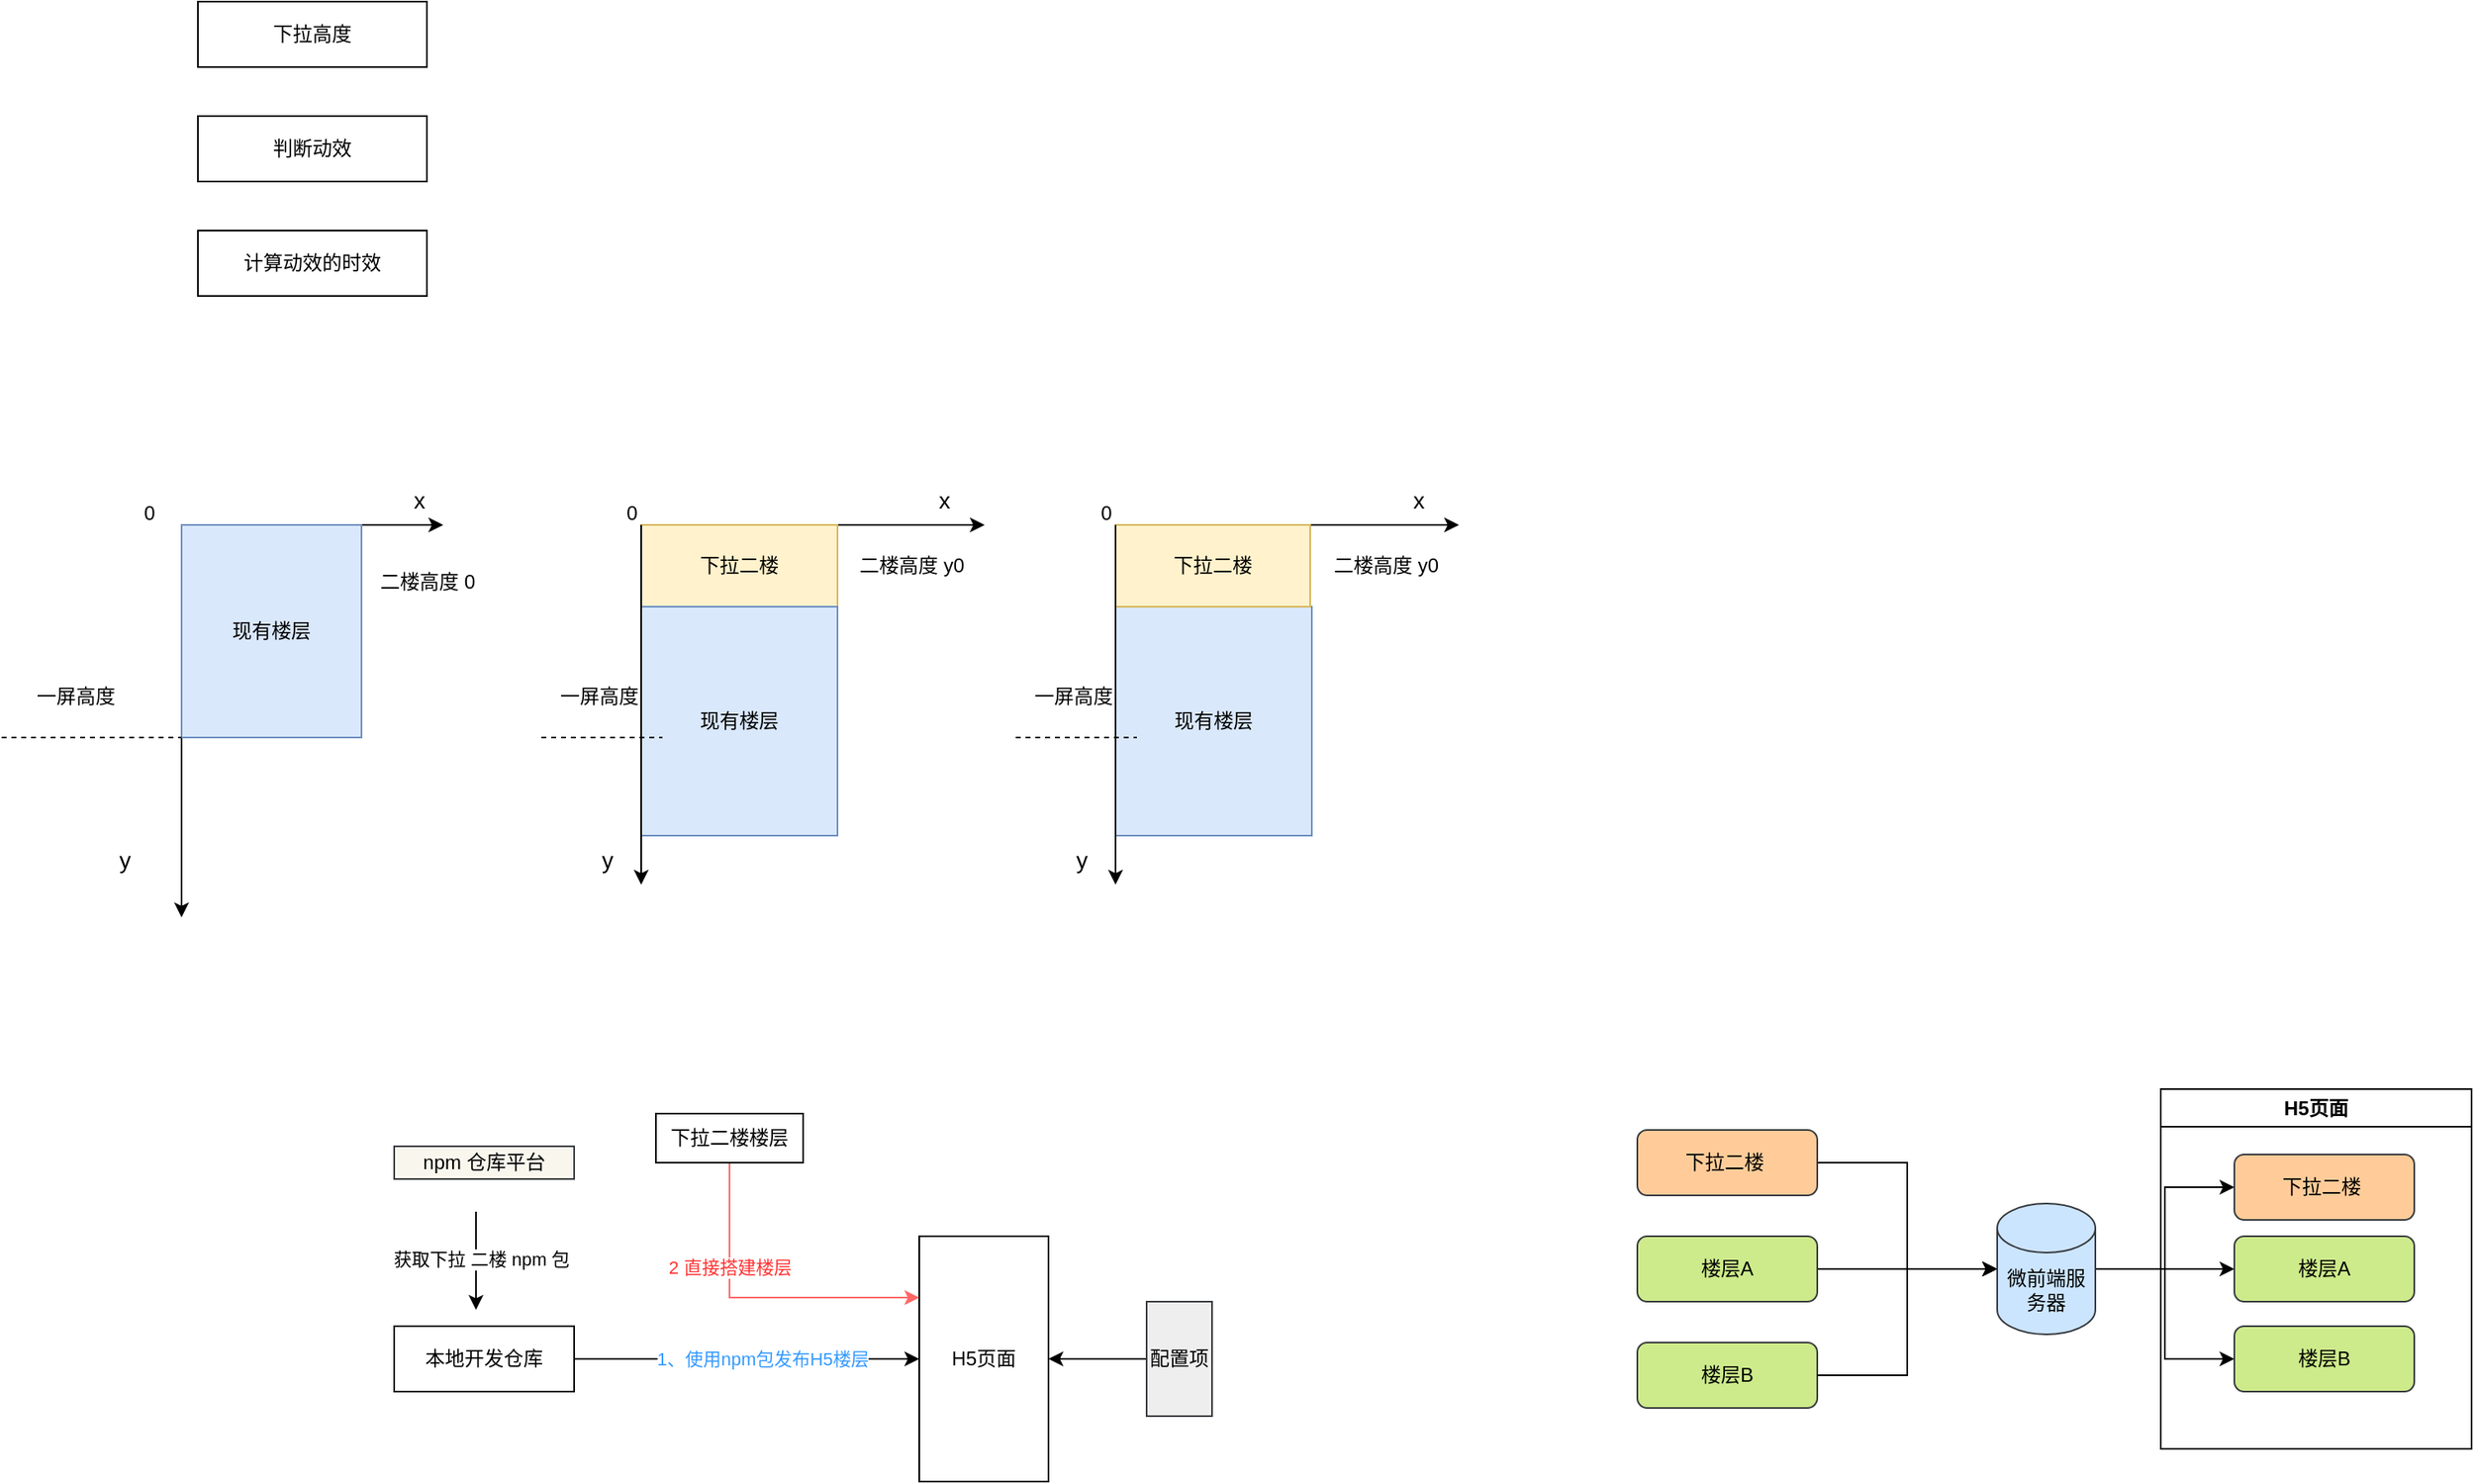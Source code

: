 <mxfile version="24.7.7">
  <diagram name="Page-1" id="_3CXrZuWxp9NNXqnvV0u">
    <mxGraphModel dx="1242" dy="785" grid="1" gridSize="10" guides="1" tooltips="1" connect="1" arrows="1" fold="1" page="1" pageScale="1" pageWidth="827" pageHeight="1169" math="0" shadow="0">
      <root>
        <mxCell id="0" />
        <mxCell id="1" parent="0" />
        <mxCell id="22lBglCoc17cfZs_OlAy-1" value="下拉高度" style="rounded=0;whiteSpace=wrap;html=1;" vertex="1" parent="1">
          <mxGeometry x="190" y="110" width="140" height="40" as="geometry" />
        </mxCell>
        <mxCell id="22lBglCoc17cfZs_OlAy-2" value="判断动效" style="rounded=0;whiteSpace=wrap;html=1;" vertex="1" parent="1">
          <mxGeometry x="190" y="180" width="140" height="40" as="geometry" />
        </mxCell>
        <mxCell id="22lBglCoc17cfZs_OlAy-3" value="计算动效的时效" style="rounded=0;whiteSpace=wrap;html=1;" vertex="1" parent="1">
          <mxGeometry x="190" y="250" width="140" height="40" as="geometry" />
        </mxCell>
        <mxCell id="22lBglCoc17cfZs_OlAy-4" value="" style="endArrow=classic;html=1;rounded=0;" edge="1" parent="1">
          <mxGeometry width="50" height="50" relative="1" as="geometry">
            <mxPoint x="180" y="430" as="sourcePoint" />
            <mxPoint x="340" y="430" as="targetPoint" />
          </mxGeometry>
        </mxCell>
        <mxCell id="22lBglCoc17cfZs_OlAy-6" value="" style="endArrow=classic;html=1;rounded=0;" edge="1" parent="1">
          <mxGeometry width="50" height="50" relative="1" as="geometry">
            <mxPoint x="180" y="430" as="sourcePoint" />
            <mxPoint x="180" y="670" as="targetPoint" />
          </mxGeometry>
        </mxCell>
        <mxCell id="22lBglCoc17cfZs_OlAy-8" value="&lt;font style=&quot;font-size: 14px;&quot;&gt;x&lt;/font&gt;" style="text;html=1;align=center;verticalAlign=middle;resizable=0;points=[];autosize=1;strokeColor=none;fillColor=none;" vertex="1" parent="1">
          <mxGeometry x="310" y="400" width="30" height="30" as="geometry" />
        </mxCell>
        <mxCell id="22lBglCoc17cfZs_OlAy-9" value="&lt;font style=&quot;font-size: 14px;&quot;&gt;y&lt;/font&gt;" style="text;html=1;align=center;verticalAlign=middle;resizable=0;points=[];autosize=1;strokeColor=none;fillColor=none;" vertex="1" parent="1">
          <mxGeometry x="130" y="620" width="30" height="30" as="geometry" />
        </mxCell>
        <mxCell id="22lBglCoc17cfZs_OlAy-12" value="二楼高度 0" style="text;html=1;align=center;verticalAlign=middle;resizable=0;points=[];autosize=1;strokeColor=none;fillColor=none;" vertex="1" parent="1">
          <mxGeometry x="290" y="450" width="80" height="30" as="geometry" />
        </mxCell>
        <mxCell id="22lBglCoc17cfZs_OlAy-13" value="" style="endArrow=classic;html=1;rounded=0;" edge="1" parent="1">
          <mxGeometry width="50" height="50" relative="1" as="geometry">
            <mxPoint x="461" y="430" as="sourcePoint" />
            <mxPoint x="671" y="430" as="targetPoint" />
          </mxGeometry>
        </mxCell>
        <mxCell id="22lBglCoc17cfZs_OlAy-15" value="现有楼层" style="rounded=0;whiteSpace=wrap;html=1;fillColor=#dae8fc;strokeColor=#6c8ebf;" vertex="1" parent="1">
          <mxGeometry x="180" y="430" width="110" height="130" as="geometry" />
        </mxCell>
        <mxCell id="22lBglCoc17cfZs_OlAy-16" value="&lt;font style=&quot;font-size: 14px;&quot;&gt;x&lt;/font&gt;" style="text;html=1;align=center;verticalAlign=middle;resizable=0;points=[];autosize=1;strokeColor=none;fillColor=none;" vertex="1" parent="1">
          <mxGeometry x="631" y="400" width="30" height="30" as="geometry" />
        </mxCell>
        <mxCell id="22lBglCoc17cfZs_OlAy-17" value="&lt;font style=&quot;font-size: 14px;&quot;&gt;y&lt;/font&gt;" style="text;html=1;align=center;verticalAlign=middle;resizable=0;points=[];autosize=1;strokeColor=none;fillColor=none;" vertex="1" parent="1">
          <mxGeometry x="425" y="620" width="30" height="30" as="geometry" />
        </mxCell>
        <mxCell id="22lBglCoc17cfZs_OlAy-19" value="二楼高度 y0" style="text;html=1;align=center;verticalAlign=middle;resizable=0;points=[];autosize=1;strokeColor=none;fillColor=none;" vertex="1" parent="1">
          <mxGeometry x="581" y="440" width="90" height="30" as="geometry" />
        </mxCell>
        <mxCell id="22lBglCoc17cfZs_OlAy-20" value="下拉二楼" style="rounded=0;whiteSpace=wrap;html=1;fillColor=#fff2cc;strokeColor=#d6b656;" vertex="1" parent="1">
          <mxGeometry x="461" y="430" width="120" height="50" as="geometry" />
        </mxCell>
        <mxCell id="22lBglCoc17cfZs_OlAy-21" value="现有楼层" style="rounded=0;whiteSpace=wrap;html=1;fillColor=#dae8fc;strokeColor=#6c8ebf;" vertex="1" parent="1">
          <mxGeometry x="461" y="480" width="120" height="140" as="geometry" />
        </mxCell>
        <mxCell id="22lBglCoc17cfZs_OlAy-22" value="" style="endArrow=none;dashed=1;html=1;rounded=0;" edge="1" parent="1">
          <mxGeometry width="50" height="50" relative="1" as="geometry">
            <mxPoint x="70" y="560" as="sourcePoint" />
            <mxPoint x="180" y="560" as="targetPoint" />
          </mxGeometry>
        </mxCell>
        <mxCell id="22lBglCoc17cfZs_OlAy-23" value="一屏高度" style="text;html=1;align=center;verticalAlign=middle;resizable=0;points=[];autosize=1;strokeColor=none;fillColor=none;" vertex="1" parent="1">
          <mxGeometry x="80" y="520" width="70" height="30" as="geometry" />
        </mxCell>
        <mxCell id="22lBglCoc17cfZs_OlAy-25" value="" style="endArrow=classic;html=1;rounded=0;" edge="1" parent="1">
          <mxGeometry width="50" height="50" relative="1" as="geometry">
            <mxPoint x="461" y="430" as="sourcePoint" />
            <mxPoint x="461" y="650" as="targetPoint" />
          </mxGeometry>
        </mxCell>
        <mxCell id="22lBglCoc17cfZs_OlAy-24" value="一屏高度" style="text;html=1;align=center;verticalAlign=middle;resizable=0;points=[];autosize=1;strokeColor=none;fillColor=none;" vertex="1" parent="1">
          <mxGeometry x="400" y="520" width="70" height="30" as="geometry" />
        </mxCell>
        <mxCell id="22lBglCoc17cfZs_OlAy-26" value="" style="endArrow=none;dashed=1;html=1;rounded=0;" edge="1" parent="1">
          <mxGeometry width="50" height="50" relative="1" as="geometry">
            <mxPoint x="400" y="560" as="sourcePoint" />
            <mxPoint x="474" y="560" as="targetPoint" />
          </mxGeometry>
        </mxCell>
        <mxCell id="22lBglCoc17cfZs_OlAy-29" value="0" style="text;html=1;align=center;verticalAlign=middle;resizable=0;points=[];autosize=1;strokeColor=none;fillColor=none;" vertex="1" parent="1">
          <mxGeometry x="145" y="408" width="30" height="30" as="geometry" />
        </mxCell>
        <mxCell id="22lBglCoc17cfZs_OlAy-30" value="0" style="text;html=1;align=center;verticalAlign=middle;resizable=0;points=[];autosize=1;strokeColor=none;fillColor=none;" vertex="1" parent="1">
          <mxGeometry x="440" y="408" width="30" height="30" as="geometry" />
        </mxCell>
        <mxCell id="22lBglCoc17cfZs_OlAy-31" value="" style="endArrow=classic;html=1;rounded=0;" edge="1" parent="1">
          <mxGeometry width="50" height="50" relative="1" as="geometry">
            <mxPoint x="751" y="430" as="sourcePoint" />
            <mxPoint x="961" y="430" as="targetPoint" />
          </mxGeometry>
        </mxCell>
        <mxCell id="22lBglCoc17cfZs_OlAy-32" value="&lt;font style=&quot;font-size: 14px;&quot;&gt;x&lt;/font&gt;" style="text;html=1;align=center;verticalAlign=middle;resizable=0;points=[];autosize=1;strokeColor=none;fillColor=none;" vertex="1" parent="1">
          <mxGeometry x="921" y="400" width="30" height="30" as="geometry" />
        </mxCell>
        <mxCell id="22lBglCoc17cfZs_OlAy-33" value="&lt;font style=&quot;font-size: 14px;&quot;&gt;y&lt;/font&gt;" style="text;html=1;align=center;verticalAlign=middle;resizable=0;points=[];autosize=1;strokeColor=none;fillColor=none;" vertex="1" parent="1">
          <mxGeometry x="715" y="620" width="30" height="30" as="geometry" />
        </mxCell>
        <mxCell id="22lBglCoc17cfZs_OlAy-34" value="二楼高度 y0" style="text;html=1;align=center;verticalAlign=middle;resizable=0;points=[];autosize=1;strokeColor=none;fillColor=none;" vertex="1" parent="1">
          <mxGeometry x="871" y="440" width="90" height="30" as="geometry" />
        </mxCell>
        <mxCell id="22lBglCoc17cfZs_OlAy-36" value="现有楼层" style="rounded=0;whiteSpace=wrap;html=1;fillColor=#dae8fc;strokeColor=#6c8ebf;" vertex="1" parent="1">
          <mxGeometry x="751" y="480" width="120" height="140" as="geometry" />
        </mxCell>
        <mxCell id="22lBglCoc17cfZs_OlAy-35" value="下拉二楼" style="rounded=0;whiteSpace=wrap;html=1;fillColor=#fff2cc;strokeColor=#d6b656;" vertex="1" parent="1">
          <mxGeometry x="751" y="430" width="119" height="50" as="geometry" />
        </mxCell>
        <mxCell id="22lBglCoc17cfZs_OlAy-37" value="" style="endArrow=classic;html=1;rounded=0;" edge="1" parent="1">
          <mxGeometry width="50" height="50" relative="1" as="geometry">
            <mxPoint x="751" y="430" as="sourcePoint" />
            <mxPoint x="751" y="650" as="targetPoint" />
          </mxGeometry>
        </mxCell>
        <mxCell id="22lBglCoc17cfZs_OlAy-38" value="一屏高度" style="text;html=1;align=center;verticalAlign=middle;resizable=0;points=[];autosize=1;strokeColor=none;fillColor=none;" vertex="1" parent="1">
          <mxGeometry x="690" y="520" width="70" height="30" as="geometry" />
        </mxCell>
        <mxCell id="22lBglCoc17cfZs_OlAy-39" value="" style="endArrow=none;dashed=1;html=1;rounded=0;" edge="1" parent="1">
          <mxGeometry width="50" height="50" relative="1" as="geometry">
            <mxPoint x="690" y="560" as="sourcePoint" />
            <mxPoint x="764" y="560" as="targetPoint" />
          </mxGeometry>
        </mxCell>
        <mxCell id="22lBglCoc17cfZs_OlAy-40" value="0" style="text;html=1;align=center;verticalAlign=middle;resizable=0;points=[];autosize=1;strokeColor=none;fillColor=none;" vertex="1" parent="1">
          <mxGeometry x="730" y="408" width="30" height="30" as="geometry" />
        </mxCell>
        <mxCell id="22lBglCoc17cfZs_OlAy-48" value="npm 仓库平台" style="rounded=0;whiteSpace=wrap;html=1;fillColor=#f9f7ed;strokeColor=#36393d;" vertex="1" parent="1">
          <mxGeometry x="310" y="810" width="110" height="20" as="geometry" />
        </mxCell>
        <mxCell id="22lBglCoc17cfZs_OlAy-61" style="edgeStyle=orthogonalEdgeStyle;rounded=0;orthogonalLoop=1;jettySize=auto;html=1;entryX=0;entryY=0.5;entryDx=0;entryDy=0;" edge="1" parent="1" source="22lBglCoc17cfZs_OlAy-49" target="22lBglCoc17cfZs_OlAy-60">
          <mxGeometry relative="1" as="geometry">
            <mxPoint x="480" y="940" as="targetPoint" />
          </mxGeometry>
        </mxCell>
        <mxCell id="22lBglCoc17cfZs_OlAy-62" value="&lt;font color=&quot;#3399ff&quot;&gt;1、使用npm包发布H5楼层&lt;/font&gt;" style="edgeLabel;html=1;align=center;verticalAlign=middle;resizable=0;points=[];" vertex="1" connectable="0" parent="22lBglCoc17cfZs_OlAy-61">
          <mxGeometry x="0.257" y="1" relative="1" as="geometry">
            <mxPoint x="-18" y="1" as="offset" />
          </mxGeometry>
        </mxCell>
        <mxCell id="22lBglCoc17cfZs_OlAy-49" value="本地开发仓库" style="rounded=0;whiteSpace=wrap;html=1;" vertex="1" parent="1">
          <mxGeometry x="310" y="920" width="110" height="40" as="geometry" />
        </mxCell>
        <mxCell id="22lBglCoc17cfZs_OlAy-52" value="" style="endArrow=classic;html=1;rounded=0;" edge="1" parent="1">
          <mxGeometry width="50" height="50" relative="1" as="geometry">
            <mxPoint x="360" y="850" as="sourcePoint" />
            <mxPoint x="360" y="910" as="targetPoint" />
          </mxGeometry>
        </mxCell>
        <mxCell id="22lBglCoc17cfZs_OlAy-53" value="获取下拉 二楼 npm 包" style="edgeLabel;html=1;align=center;verticalAlign=middle;resizable=0;points=[];" vertex="1" connectable="0" parent="22lBglCoc17cfZs_OlAy-52">
          <mxGeometry x="-0.043" y="3" relative="1" as="geometry">
            <mxPoint as="offset" />
          </mxGeometry>
        </mxCell>
        <mxCell id="22lBglCoc17cfZs_OlAy-75" value="" style="edgeStyle=orthogonalEdgeStyle;rounded=0;orthogonalLoop=1;jettySize=auto;html=1;" edge="1" parent="1" source="22lBglCoc17cfZs_OlAy-54" target="22lBglCoc17cfZs_OlAy-60">
          <mxGeometry relative="1" as="geometry" />
        </mxCell>
        <mxCell id="22lBglCoc17cfZs_OlAy-54" value="配置项" style="rounded=0;whiteSpace=wrap;html=1;fillColor=#eeeeee;strokeColor=#36393d;" vertex="1" parent="1">
          <mxGeometry x="770" y="905" width="40" height="70" as="geometry" />
        </mxCell>
        <mxCell id="22lBglCoc17cfZs_OlAy-60" value="H5页面" style="rounded=0;whiteSpace=wrap;html=1;" vertex="1" parent="1">
          <mxGeometry x="631" y="865" width="79" height="150" as="geometry" />
        </mxCell>
        <mxCell id="22lBglCoc17cfZs_OlAy-71" style="edgeStyle=orthogonalEdgeStyle;rounded=0;orthogonalLoop=1;jettySize=auto;html=1;exitX=0.5;exitY=1;exitDx=0;exitDy=0;entryX=0;entryY=0.25;entryDx=0;entryDy=0;fontColor=#FF6666;strokeColor=#FF6666;" edge="1" parent="1" source="22lBglCoc17cfZs_OlAy-70" target="22lBglCoc17cfZs_OlAy-60">
          <mxGeometry relative="1" as="geometry" />
        </mxCell>
        <mxCell id="22lBglCoc17cfZs_OlAy-72" value="2 直接搭建楼层" style="edgeLabel;html=1;align=center;verticalAlign=middle;resizable=0;points=[];fontColor=#FF3333;" vertex="1" connectable="0" parent="22lBglCoc17cfZs_OlAy-71">
          <mxGeometry x="-0.356" relative="1" as="geometry">
            <mxPoint as="offset" />
          </mxGeometry>
        </mxCell>
        <mxCell id="22lBglCoc17cfZs_OlAy-70" value="下拉二楼楼层" style="rounded=0;whiteSpace=wrap;html=1;" vertex="1" parent="1">
          <mxGeometry x="470" y="790" width="90" height="30" as="geometry" />
        </mxCell>
        <mxCell id="22lBglCoc17cfZs_OlAy-79" style="edgeStyle=orthogonalEdgeStyle;rounded=0;orthogonalLoop=1;jettySize=auto;html=1;entryX=0;entryY=0.5;entryDx=0;entryDy=0;entryPerimeter=0;" edge="1" parent="1" source="22lBglCoc17cfZs_OlAy-76" target="22lBglCoc17cfZs_OlAy-80">
          <mxGeometry relative="1" as="geometry">
            <mxPoint x="1290" y="880" as="targetPoint" />
          </mxGeometry>
        </mxCell>
        <mxCell id="22lBglCoc17cfZs_OlAy-76" value="下拉二楼&amp;nbsp;" style="rounded=1;whiteSpace=wrap;html=1;fillColor=#ffcc99;strokeColor=#36393d;" vertex="1" parent="1">
          <mxGeometry x="1070" y="800" width="110" height="40" as="geometry" />
        </mxCell>
        <mxCell id="22lBglCoc17cfZs_OlAy-88" style="edgeStyle=orthogonalEdgeStyle;rounded=0;orthogonalLoop=1;jettySize=auto;html=1;" edge="1" parent="1" source="22lBglCoc17cfZs_OlAy-77" target="22lBglCoc17cfZs_OlAy-80">
          <mxGeometry relative="1" as="geometry" />
        </mxCell>
        <mxCell id="22lBglCoc17cfZs_OlAy-77" value="楼层A" style="rounded=1;whiteSpace=wrap;html=1;fillColor=#cdeb8b;strokeColor=#36393d;" vertex="1" parent="1">
          <mxGeometry x="1070" y="865" width="110" height="40" as="geometry" />
        </mxCell>
        <mxCell id="22lBglCoc17cfZs_OlAy-78" value="楼层B" style="rounded=1;whiteSpace=wrap;html=1;fillColor=#cdeb8b;strokeColor=#36393d;" vertex="1" parent="1">
          <mxGeometry x="1070" y="930" width="110" height="40" as="geometry" />
        </mxCell>
        <mxCell id="22lBglCoc17cfZs_OlAy-90" style="edgeStyle=orthogonalEdgeStyle;rounded=0;orthogonalLoop=1;jettySize=auto;html=1;entryX=0;entryY=0.5;entryDx=0;entryDy=0;" edge="1" parent="1" source="22lBglCoc17cfZs_OlAy-80" target="22lBglCoc17cfZs_OlAy-84">
          <mxGeometry relative="1" as="geometry" />
        </mxCell>
        <mxCell id="22lBglCoc17cfZs_OlAy-93" style="edgeStyle=orthogonalEdgeStyle;rounded=0;orthogonalLoop=1;jettySize=auto;html=1;" edge="1" parent="1" source="22lBglCoc17cfZs_OlAy-80" target="22lBglCoc17cfZs_OlAy-91">
          <mxGeometry relative="1" as="geometry" />
        </mxCell>
        <mxCell id="22lBglCoc17cfZs_OlAy-94" style="edgeStyle=orthogonalEdgeStyle;rounded=0;orthogonalLoop=1;jettySize=auto;html=1;" edge="1" parent="1" source="22lBglCoc17cfZs_OlAy-80" target="22lBglCoc17cfZs_OlAy-92">
          <mxGeometry relative="1" as="geometry" />
        </mxCell>
        <mxCell id="22lBglCoc17cfZs_OlAy-80" value="微前端服务器" style="shape=cylinder3;whiteSpace=wrap;html=1;boundedLbl=1;backgroundOutline=1;size=15;fillColor=#cce5ff;strokeColor=#36393d;" vertex="1" parent="1">
          <mxGeometry x="1290" y="845" width="60" height="80" as="geometry" />
        </mxCell>
        <mxCell id="22lBglCoc17cfZs_OlAy-85" value="H5页面" style="swimlane;whiteSpace=wrap;html=1;" vertex="1" parent="1">
          <mxGeometry x="1390" y="775" width="190" height="220" as="geometry" />
        </mxCell>
        <mxCell id="22lBglCoc17cfZs_OlAy-84" value="下拉二楼&amp;nbsp;" style="rounded=1;whiteSpace=wrap;html=1;fillColor=#ffcc99;strokeColor=#36393d;" vertex="1" parent="22lBglCoc17cfZs_OlAy-85">
          <mxGeometry x="45" y="40" width="110" height="40" as="geometry" />
        </mxCell>
        <mxCell id="22lBglCoc17cfZs_OlAy-91" value="楼层A" style="rounded=1;whiteSpace=wrap;html=1;fillColor=#cdeb8b;strokeColor=#36393d;" vertex="1" parent="22lBglCoc17cfZs_OlAy-85">
          <mxGeometry x="45" y="90" width="110" height="40" as="geometry" />
        </mxCell>
        <mxCell id="22lBglCoc17cfZs_OlAy-92" value="楼层B" style="rounded=1;whiteSpace=wrap;html=1;fillColor=#cdeb8b;strokeColor=#36393d;" vertex="1" parent="22lBglCoc17cfZs_OlAy-85">
          <mxGeometry x="45" y="145" width="110" height="40" as="geometry" />
        </mxCell>
        <mxCell id="22lBglCoc17cfZs_OlAy-89" style="edgeStyle=orthogonalEdgeStyle;rounded=0;orthogonalLoop=1;jettySize=auto;html=1;entryX=0;entryY=0.5;entryDx=0;entryDy=0;entryPerimeter=0;" edge="1" parent="1" source="22lBglCoc17cfZs_OlAy-78" target="22lBglCoc17cfZs_OlAy-80">
          <mxGeometry relative="1" as="geometry" />
        </mxCell>
      </root>
    </mxGraphModel>
  </diagram>
</mxfile>
